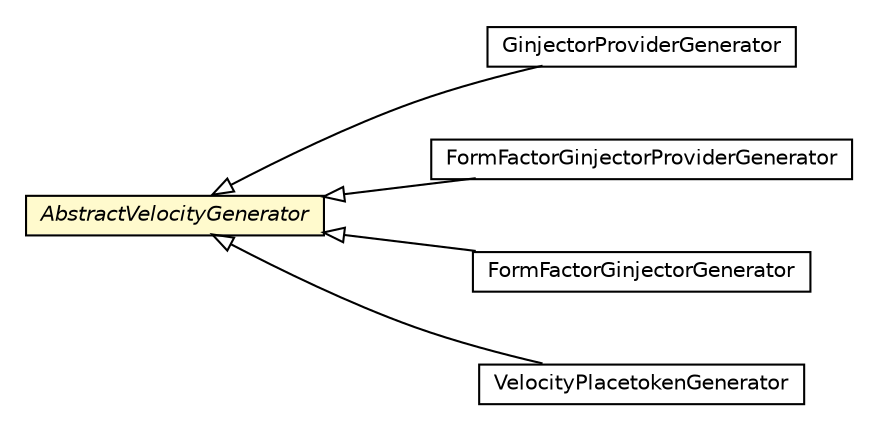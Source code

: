 #!/usr/local/bin/dot
#
# Class diagram 
# Generated by UMLGraph version R5_6-24-gf6e263 (http://www.umlgraph.org/)
#

digraph G {
	edge [fontname="Helvetica",fontsize=10,labelfontname="Helvetica",labelfontsize=10];
	node [fontname="Helvetica",fontsize=10,shape=plaintext];
	nodesep=0.25;
	ranksep=0.5;
	rankdir=LR;
	// com.gwtplatform.mvp.rebind.velocity.AbstractVelocityGenerator
	c67375 [label=<<table title="com.gwtplatform.mvp.rebind.velocity.AbstractVelocityGenerator" border="0" cellborder="1" cellspacing="0" cellpadding="2" port="p" bgcolor="lemonChiffon" href="./AbstractVelocityGenerator.html">
		<tr><td><table border="0" cellspacing="0" cellpadding="1">
<tr><td align="center" balign="center"><font face="Helvetica-Oblique"> AbstractVelocityGenerator </font></td></tr>
		</table></td></tr>
		</table>>, URL="./AbstractVelocityGenerator.html", fontname="Helvetica", fontcolor="black", fontsize=10.0];
	// com.gwtplatform.mvp.rebind.velocity.ginjectors.GinjectorProviderGenerator
	c67376 [label=<<table title="com.gwtplatform.mvp.rebind.velocity.ginjectors.GinjectorProviderGenerator" border="0" cellborder="1" cellspacing="0" cellpadding="2" port="p" href="./ginjectors/GinjectorProviderGenerator.html">
		<tr><td><table border="0" cellspacing="0" cellpadding="1">
<tr><td align="center" balign="center"> GinjectorProviderGenerator </td></tr>
		</table></td></tr>
		</table>>, URL="./ginjectors/GinjectorProviderGenerator.html", fontname="Helvetica", fontcolor="black", fontsize=10.0];
	// com.gwtplatform.mvp.rebind.velocity.ginjectors.FormFactorGinjectorProviderGenerator
	c67377 [label=<<table title="com.gwtplatform.mvp.rebind.velocity.ginjectors.FormFactorGinjectorProviderGenerator" border="0" cellborder="1" cellspacing="0" cellpadding="2" port="p" href="./ginjectors/FormFactorGinjectorProviderGenerator.html">
		<tr><td><table border="0" cellspacing="0" cellpadding="1">
<tr><td align="center" balign="center"> FormFactorGinjectorProviderGenerator </td></tr>
		</table></td></tr>
		</table>>, URL="./ginjectors/FormFactorGinjectorProviderGenerator.html", fontname="Helvetica", fontcolor="black", fontsize=10.0];
	// com.gwtplatform.mvp.rebind.velocity.ginjectors.FormFactorGinjectorGenerator
	c67378 [label=<<table title="com.gwtplatform.mvp.rebind.velocity.ginjectors.FormFactorGinjectorGenerator" border="0" cellborder="1" cellspacing="0" cellpadding="2" port="p" href="./ginjectors/FormFactorGinjectorGenerator.html">
		<tr><td><table border="0" cellspacing="0" cellpadding="1">
<tr><td align="center" balign="center"> FormFactorGinjectorGenerator </td></tr>
		</table></td></tr>
		</table>>, URL="./ginjectors/FormFactorGinjectorGenerator.html", fontname="Helvetica", fontcolor="black", fontsize=10.0];
	// com.gwtplatform.mvp.rebind.velocity.proxy.VelocityPlacetokenGenerator
	c67380 [label=<<table title="com.gwtplatform.mvp.rebind.velocity.proxy.VelocityPlacetokenGenerator" border="0" cellborder="1" cellspacing="0" cellpadding="2" port="p" href="./proxy/VelocityPlacetokenGenerator.html">
		<tr><td><table border="0" cellspacing="0" cellpadding="1">
<tr><td align="center" balign="center"> VelocityPlacetokenGenerator </td></tr>
		</table></td></tr>
		</table>>, URL="./proxy/VelocityPlacetokenGenerator.html", fontname="Helvetica", fontcolor="black", fontsize=10.0];
	//com.gwtplatform.mvp.rebind.velocity.ginjectors.GinjectorProviderGenerator extends com.gwtplatform.mvp.rebind.velocity.AbstractVelocityGenerator
	c67375:p -> c67376:p [dir=back,arrowtail=empty];
	//com.gwtplatform.mvp.rebind.velocity.ginjectors.FormFactorGinjectorProviderGenerator extends com.gwtplatform.mvp.rebind.velocity.AbstractVelocityGenerator
	c67375:p -> c67377:p [dir=back,arrowtail=empty];
	//com.gwtplatform.mvp.rebind.velocity.ginjectors.FormFactorGinjectorGenerator extends com.gwtplatform.mvp.rebind.velocity.AbstractVelocityGenerator
	c67375:p -> c67378:p [dir=back,arrowtail=empty];
	//com.gwtplatform.mvp.rebind.velocity.proxy.VelocityPlacetokenGenerator extends com.gwtplatform.mvp.rebind.velocity.AbstractVelocityGenerator
	c67375:p -> c67380:p [dir=back,arrowtail=empty];
}


